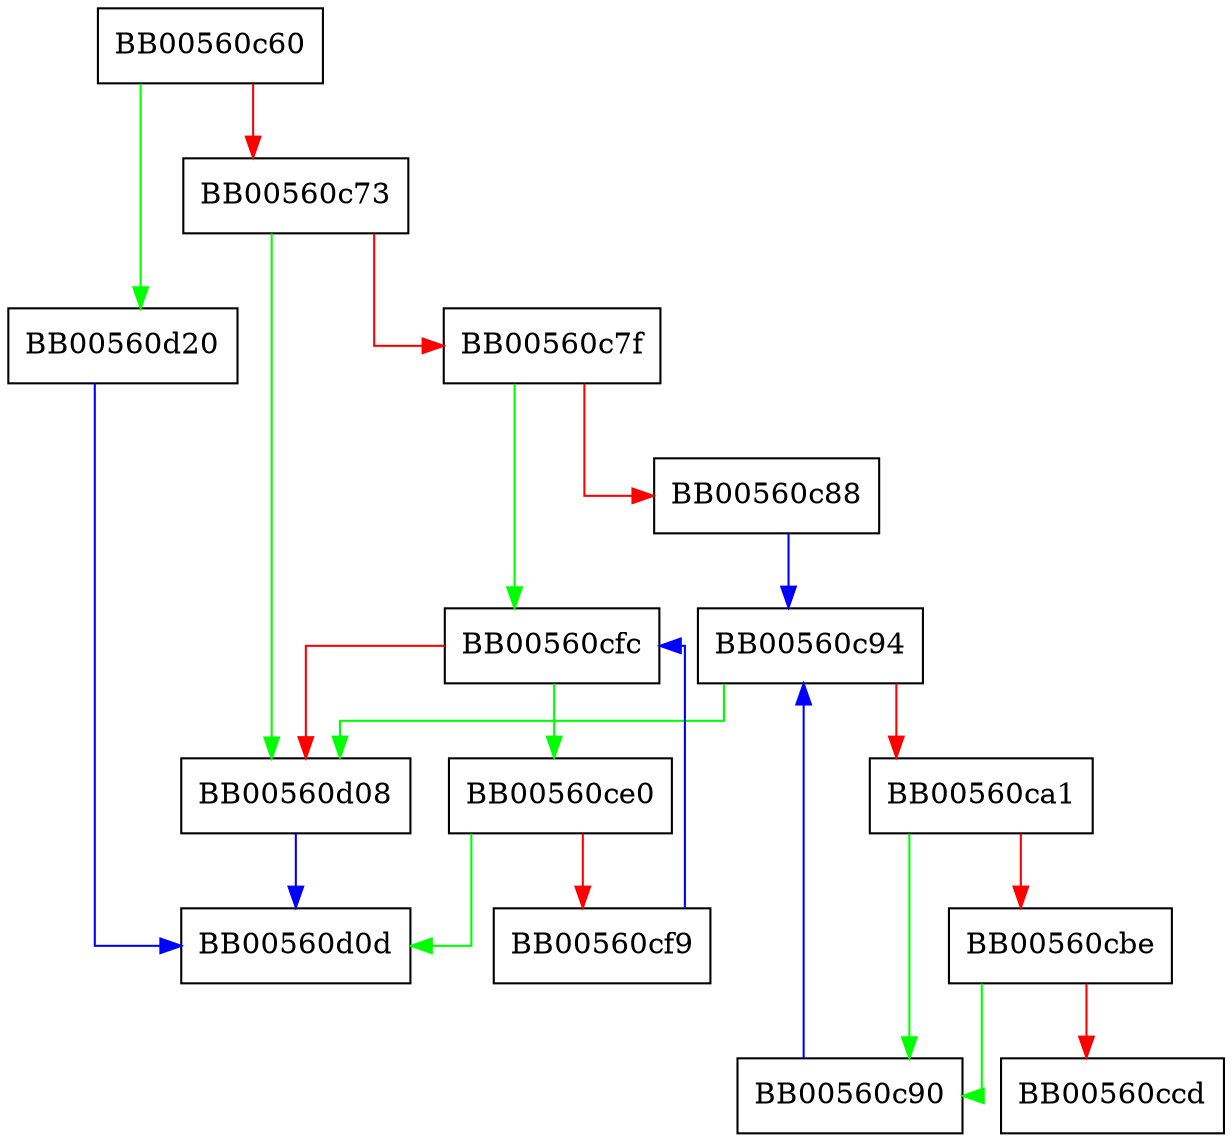 digraph ossl_cmp_X509_STORE_add1_certs {
  node [shape="box"];
  graph [splines=ortho];
  BB00560c60 -> BB00560d20 [color="green"];
  BB00560c60 -> BB00560c73 [color="red"];
  BB00560c73 -> BB00560d08 [color="green"];
  BB00560c73 -> BB00560c7f [color="red"];
  BB00560c7f -> BB00560cfc [color="green"];
  BB00560c7f -> BB00560c88 [color="red"];
  BB00560c88 -> BB00560c94 [color="blue"];
  BB00560c90 -> BB00560c94 [color="blue"];
  BB00560c94 -> BB00560d08 [color="green"];
  BB00560c94 -> BB00560ca1 [color="red"];
  BB00560ca1 -> BB00560c90 [color="green"];
  BB00560ca1 -> BB00560cbe [color="red"];
  BB00560cbe -> BB00560c90 [color="green"];
  BB00560cbe -> BB00560ccd [color="red"];
  BB00560ce0 -> BB00560d0d [color="green"];
  BB00560ce0 -> BB00560cf9 [color="red"];
  BB00560cf9 -> BB00560cfc [color="blue"];
  BB00560cfc -> BB00560ce0 [color="green"];
  BB00560cfc -> BB00560d08 [color="red"];
  BB00560d08 -> BB00560d0d [color="blue"];
  BB00560d20 -> BB00560d0d [color="blue"];
}